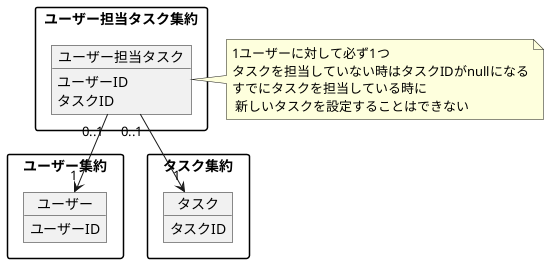 @startuml
' 以下の質問に対するサンプルドメインモデル図
' https://peing.net/ja/q/3c1ab13a-265e-4c71-b3cb-ab9960433a9a
skinparam packagestyle rectangle

package  ユーザー集約 {
  object ユーザー{
    ユーザーID
  }
}

package タスク集約 {
  object タスク{
    タスクID
  }
}


package ユーザー担当タスク集約 {
  object ユーザー担当タスク{
    ユーザーID
    タスクID
  }
}
ユーザー担当タスク "0..1" --> "1" ユーザー
ユーザー担当タスク "0..1" --> "1" タスク

note right of ユーザー担当タスク
  1ユーザーに対して必ず1つ
  タスクを担当していない時はタスクIDがnullになる
  すでにタスクを担当している時に
   新しいタスクを設定することはできない
end note


@enduml